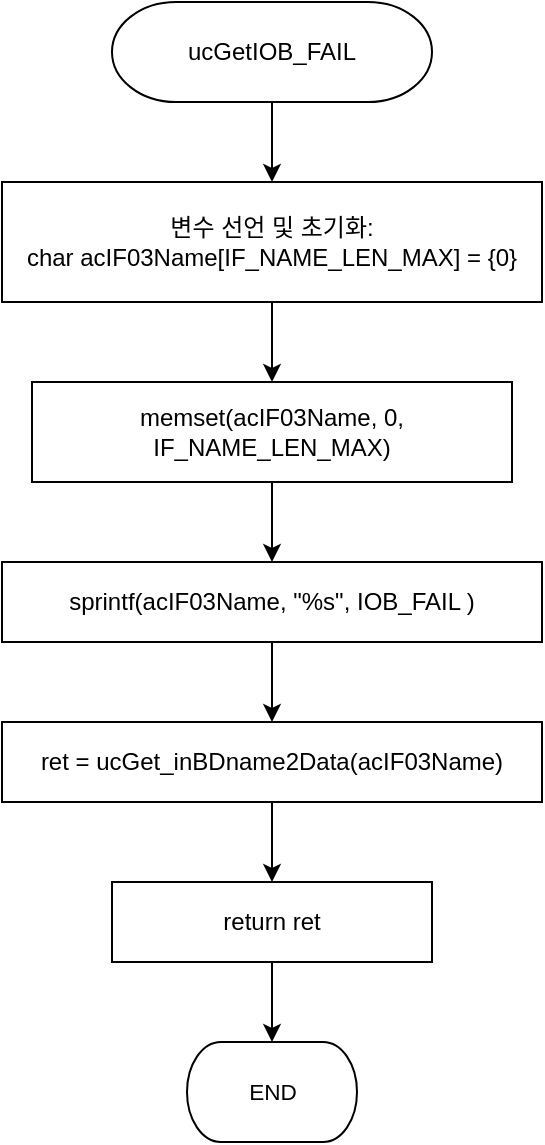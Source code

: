 <mxfile version="20.3.0" type="device" pages="9"><diagram name="ucGetIOB_FAIL" id="-XolYYgqDy8pmFZFvlfC"><mxGraphModel dx="1209" dy="844" grid="1" gridSize="10" guides="1" tooltips="1" connect="1" arrows="1" fold="1" page="1" pageScale="1" pageWidth="827" pageHeight="1169" math="0" shadow="0"><root><mxCell id="Z4nbHy9lAwzR4NcDyDYK-0"/><mxCell id="Z4nbHy9lAwzR4NcDyDYK-1" parent="Z4nbHy9lAwzR4NcDyDYK-0"/><UserObject label="&lt;div style=&quot;&quot;&gt;&lt;font style=&quot;direction: ltr; line-height: 120%; opacity: 1;&quot;&gt;ucGetIOB_FAIL&lt;/font&gt;&lt;/div&gt;" tags="순서도" id="Z4nbHy9lAwzR4NcDyDYK-2"><mxCell style="verticalAlign=middle;align=center;overflow=width;vsdxID=2;fillColor=#FFFFFF;gradientColor=none;shape=stencil(tVLLDsIgEPwajiQIMfFe638Qu22JCM2Ctv69kK0Rm9qDibeZndkXC1NV6PUATIoQ0V9gNE3smToyKY3rAU1MiKmaqar1CB36m2uIDzo7M7r6e64wUZ4UOUWKB9GdIH4irzWu8B42vRrPScNFXZzN+5mvl3qJXE8mcPRRR+Pdh2Y1dsBTE95a3c0TkBRGgKEIb6wg1/r+ssCXd/vLCgm8z9caa+n6pb48dwrRV1H1Ew==);strokeColor=#000000;spacingTop=-1;spacingBottom=-1;spacingLeft=-1;spacingRight=-1;points=[[0.5,1,0],[0.5,0,0],[0,0.5,0],[1,0.5,0]];labelBackgroundColor=none;rounded=0;html=1;whiteSpace=wrap;strokeWidth=1;fontStyle=0" vertex="1" parent="Z4nbHy9lAwzR4NcDyDYK-1"><mxGeometry x="465" y="300" width="160" height="50" as="geometry"/></mxCell></UserObject><mxCell id="Z4nbHy9lAwzR4NcDyDYK-3" value="변수 선언 및 초기화:&lt;br&gt;char acIF03Name[IF_NAME_LEN_MAX] = {0}" style="rounded=0;whiteSpace=wrap;html=1;strokeWidth=1;fontStyle=0;fillColor=none;strokeColor=#000000;" vertex="1" parent="Z4nbHy9lAwzR4NcDyDYK-1"><mxGeometry x="410" y="390" width="270" height="60" as="geometry"/></mxCell><mxCell id="Z4nbHy9lAwzR4NcDyDYK-4" value="memset(acIF03Name, 0, IF_NAME_LEN_MAX)" style="rounded=0;whiteSpace=wrap;html=1;strokeWidth=1;fontStyle=0;fillColor=none;strokeColor=#000000;" vertex="1" parent="Z4nbHy9lAwzR4NcDyDYK-1"><mxGeometry x="425" y="490" width="240" height="50" as="geometry"/></mxCell><mxCell id="Z4nbHy9lAwzR4NcDyDYK-5" value="sprintf(acIF03Name, &quot;%s&quot;, IOB_FAIL )" style="rounded=0;whiteSpace=wrap;html=1;strokeWidth=1;fontStyle=0;fillColor=none;strokeColor=#000000;" vertex="1" parent="Z4nbHy9lAwzR4NcDyDYK-1"><mxGeometry x="410" y="580" width="270" height="40" as="geometry"/></mxCell><mxCell id="Z4nbHy9lAwzR4NcDyDYK-6" value="ret = ucGet_inBDname2Data(acIF03Name)" style="rounded=0;whiteSpace=wrap;html=1;strokeWidth=1;fontStyle=0;fillColor=none;strokeColor=#000000;" vertex="1" parent="Z4nbHy9lAwzR4NcDyDYK-1"><mxGeometry x="410" y="660" width="270" height="40" as="geometry"/></mxCell><mxCell id="Z4nbHy9lAwzR4NcDyDYK-7" value="return ret" style="rounded=0;whiteSpace=wrap;html=1;strokeWidth=1;fontStyle=0;fillColor=none;strokeColor=#000000;" vertex="1" parent="Z4nbHy9lAwzR4NcDyDYK-1"><mxGeometry x="465" y="740" width="160" height="40" as="geometry"/></mxCell><UserObject label="&lt;div style=&quot;font-size: 1px&quot;&gt;&lt;font style=&quot;font-size:11.29px;font-family:Arial;color:#000000;direction:ltr;letter-spacing:0px;line-height:120%;opacity:1&quot;&gt;END&lt;br&gt;&lt;/font&gt;&lt;/div&gt;" tags="순서도" id="Z4nbHy9lAwzR4NcDyDYK-8"><mxCell style="verticalAlign=middle;align=center;overflow=width;vsdxID=77;fillColor=#FFFFFF;gradientColor=none;shape=stencil(tVLLDsIgEPwajiQIMfFe638Qu22JCM2Ctv69kK0Rm9qDibeZndkXC1NV6PUATIoQ0V9gNE3smToyKY3rAU1MiKmaqar1CB36m2uIDzo7M7r6e64wUZ4UOUWKB9GdIH4irzWu8B42vRrPScNFXZzN+5mvl3qJXE8mcPRRR+Pdh2Y1dsBTE95a3c0TkBRGgKEIb6wg1/r+ssCXd/vLCgm8z9caa+n6pb48dwrRV1H1Ew==);strokeColor=#000000;spacingTop=-1;spacingBottom=-1;spacingLeft=-1;spacingRight=-1;points=[[0.5,1,0],[0.5,0,0],[0,0.5,0],[1,0.5,0]];labelBackgroundColor=none;rounded=0;html=1;whiteSpace=wrap;strokeWidth=1;fontStyle=0" vertex="1" parent="Z4nbHy9lAwzR4NcDyDYK-1"><mxGeometry x="502.5" y="820" width="85" height="50" as="geometry"/></mxCell></UserObject><mxCell id="Z4nbHy9lAwzR4NcDyDYK-9" value="" style="endArrow=classic;html=1;rounded=0;exitX=0.5;exitY=1;exitDx=0;exitDy=0;exitPerimeter=0;entryX=0.5;entryY=0;entryDx=0;entryDy=0;" edge="1" parent="Z4nbHy9lAwzR4NcDyDYK-1" source="Z4nbHy9lAwzR4NcDyDYK-2" target="Z4nbHy9lAwzR4NcDyDYK-3"><mxGeometry width="50" height="50" relative="1" as="geometry"><mxPoint x="545" y="370" as="sourcePoint"/><mxPoint x="545" y="390" as="targetPoint"/></mxGeometry></mxCell><mxCell id="Z4nbHy9lAwzR4NcDyDYK-10" value="" style="endArrow=classic;html=1;rounded=0;exitX=0.5;exitY=1;exitDx=0;exitDy=0;entryX=0.5;entryY=0;entryDx=0;entryDy=0;" edge="1" parent="Z4nbHy9lAwzR4NcDyDYK-1" source="Z4nbHy9lAwzR4NcDyDYK-3" target="Z4nbHy9lAwzR4NcDyDYK-4"><mxGeometry width="50" height="50" relative="1" as="geometry"><mxPoint x="545" y="460" as="sourcePoint"/><mxPoint x="545" y="490" as="targetPoint"/></mxGeometry></mxCell><mxCell id="Z4nbHy9lAwzR4NcDyDYK-11" value="" style="endArrow=classic;html=1;rounded=0;exitX=0.5;exitY=1;exitDx=0;exitDy=0;entryX=0.5;entryY=0;entryDx=0;entryDy=0;" edge="1" parent="Z4nbHy9lAwzR4NcDyDYK-1" source="Z4nbHy9lAwzR4NcDyDYK-4" target="Z4nbHy9lAwzR4NcDyDYK-5"><mxGeometry width="50" height="50" relative="1" as="geometry"><mxPoint x="545" y="560" as="sourcePoint"/><mxPoint x="545" y="590" as="targetPoint"/></mxGeometry></mxCell><mxCell id="Z4nbHy9lAwzR4NcDyDYK-12" value="" style="endArrow=classic;html=1;rounded=0;exitX=0.5;exitY=1;exitDx=0;exitDy=0;entryX=0.5;entryY=0;entryDx=0;entryDy=0;" edge="1" parent="Z4nbHy9lAwzR4NcDyDYK-1" source="Z4nbHy9lAwzR4NcDyDYK-5" target="Z4nbHy9lAwzR4NcDyDYK-6"><mxGeometry width="50" height="50" relative="1" as="geometry"><mxPoint x="545" y="660" as="sourcePoint"/><mxPoint x="545" y="690" as="targetPoint"/></mxGeometry></mxCell><mxCell id="Z4nbHy9lAwzR4NcDyDYK-13" value="" style="endArrow=classic;html=1;rounded=0;exitX=0.5;exitY=1;exitDx=0;exitDy=0;entryX=0.5;entryY=0;entryDx=0;entryDy=0;" edge="1" parent="Z4nbHy9lAwzR4NcDyDYK-1" source="Z4nbHy9lAwzR4NcDyDYK-6" target="Z4nbHy9lAwzR4NcDyDYK-7"><mxGeometry width="50" height="50" relative="1" as="geometry"><mxPoint x="545" y="760" as="sourcePoint"/><mxPoint x="545" y="790" as="targetPoint"/></mxGeometry></mxCell><mxCell id="Z4nbHy9lAwzR4NcDyDYK-14" value="" style="endArrow=classic;html=1;rounded=0;exitX=0.5;exitY=1;exitDx=0;exitDy=0;entryX=0.5;entryY=0;entryDx=0;entryDy=0;entryPerimeter=0;" edge="1" parent="Z4nbHy9lAwzR4NcDyDYK-1" source="Z4nbHy9lAwzR4NcDyDYK-7" target="Z4nbHy9lAwzR4NcDyDYK-8"><mxGeometry width="50" height="50" relative="1" as="geometry"><mxPoint x="545" y="850" as="sourcePoint"/><mxPoint x="545" y="880" as="targetPoint"/></mxGeometry></mxCell></root></mxGraphModel></diagram><diagram name="ucGetIOB_YLMR_M" id="lEdDjlZSmJ-Pb1V41rX2"><mxGraphModel dx="1209" dy="844" grid="1" gridSize="10" guides="1" tooltips="1" connect="1" arrows="1" fold="1" page="1" pageScale="1" pageWidth="827" pageHeight="1169" math="0" shadow="0"><root><mxCell id="sE0iE3mx5M31rfS8PEd_-0"/><mxCell id="sE0iE3mx5M31rfS8PEd_-1" parent="sE0iE3mx5M31rfS8PEd_-0"/><UserObject label="&lt;div style=&quot;&quot;&gt;&lt;font style=&quot;direction: ltr; line-height: 120%; opacity: 1;&quot;&gt;ucGetIOB_YLMR_M&lt;/font&gt;&lt;/div&gt;" tags="순서도" id="sE0iE3mx5M31rfS8PEd_-2"><mxCell style="verticalAlign=middle;align=center;overflow=width;vsdxID=2;fillColor=#FFFFFF;gradientColor=none;shape=stencil(tVLLDsIgEPwajiQIMfFe638Qu22JCM2Ctv69kK0Rm9qDibeZndkXC1NV6PUATIoQ0V9gNE3smToyKY3rAU1MiKmaqar1CB36m2uIDzo7M7r6e64wUZ4UOUWKB9GdIH4irzWu8B42vRrPScNFXZzN+5mvl3qJXE8mcPRRR+Pdh2Y1dsBTE95a3c0TkBRGgKEIb6wg1/r+ssCXd/vLCgm8z9caa+n6pb48dwrRV1H1Ew==);strokeColor=#000000;spacingTop=-1;spacingBottom=-1;spacingLeft=-1;spacingRight=-1;points=[[0.5,1,0],[0.5,0,0],[0,0.5,0],[1,0.5,0]];labelBackgroundColor=none;rounded=0;html=1;whiteSpace=wrap;strokeWidth=1;fontStyle=0" vertex="1" parent="sE0iE3mx5M31rfS8PEd_-1"><mxGeometry x="465" y="300" width="160" height="50" as="geometry"/></mxCell></UserObject><mxCell id="sE0iE3mx5M31rfS8PEd_-3" value="변수 선언 및 초기화:&lt;br&gt;char acIF03Name[IF_NAME_LEN_MAX] = {0}" style="rounded=0;whiteSpace=wrap;html=1;strokeWidth=1;fontStyle=0;fillColor=none;strokeColor=#000000;" vertex="1" parent="sE0iE3mx5M31rfS8PEd_-1"><mxGeometry x="410" y="390" width="270" height="60" as="geometry"/></mxCell><mxCell id="sE0iE3mx5M31rfS8PEd_-4" value="memset(acIF03Name, 0, IF_NAME_LEN_MAX)" style="rounded=0;whiteSpace=wrap;html=1;strokeWidth=1;fontStyle=0;fillColor=none;strokeColor=#000000;" vertex="1" parent="sE0iE3mx5M31rfS8PEd_-1"><mxGeometry x="425" y="490" width="240" height="50" as="geometry"/></mxCell><mxCell id="sE0iE3mx5M31rfS8PEd_-5" value="sprintf(acIF03Name, &quot;%s&quot;, IOB_YLMR_M )" style="rounded=0;whiteSpace=wrap;html=1;strokeWidth=1;fontStyle=0;fillColor=none;strokeColor=#000000;" vertex="1" parent="sE0iE3mx5M31rfS8PEd_-1"><mxGeometry x="410" y="580" width="270" height="40" as="geometry"/></mxCell><mxCell id="sE0iE3mx5M31rfS8PEd_-6" value="ret = ucGet_inBDname2Data(acIF03Name)" style="rounded=0;whiteSpace=wrap;html=1;strokeWidth=1;fontStyle=0;fillColor=none;strokeColor=#000000;" vertex="1" parent="sE0iE3mx5M31rfS8PEd_-1"><mxGeometry x="410" y="660" width="270" height="40" as="geometry"/></mxCell><mxCell id="sE0iE3mx5M31rfS8PEd_-7" value="return ret" style="rounded=0;whiteSpace=wrap;html=1;strokeWidth=1;fontStyle=0;fillColor=none;strokeColor=#000000;" vertex="1" parent="sE0iE3mx5M31rfS8PEd_-1"><mxGeometry x="465" y="740" width="160" height="40" as="geometry"/></mxCell><UserObject label="&lt;div style=&quot;font-size: 1px&quot;&gt;&lt;font style=&quot;font-size:11.29px;font-family:Arial;color:#000000;direction:ltr;letter-spacing:0px;line-height:120%;opacity:1&quot;&gt;END&lt;br&gt;&lt;/font&gt;&lt;/div&gt;" tags="순서도" id="sE0iE3mx5M31rfS8PEd_-8"><mxCell style="verticalAlign=middle;align=center;overflow=width;vsdxID=77;fillColor=#FFFFFF;gradientColor=none;shape=stencil(tVLLDsIgEPwajiQIMfFe638Qu22JCM2Ctv69kK0Rm9qDibeZndkXC1NV6PUATIoQ0V9gNE3smToyKY3rAU1MiKmaqar1CB36m2uIDzo7M7r6e64wUZ4UOUWKB9GdIH4irzWu8B42vRrPScNFXZzN+5mvl3qJXE8mcPRRR+Pdh2Y1dsBTE95a3c0TkBRGgKEIb6wg1/r+ssCXd/vLCgm8z9caa+n6pb48dwrRV1H1Ew==);strokeColor=#000000;spacingTop=-1;spacingBottom=-1;spacingLeft=-1;spacingRight=-1;points=[[0.5,1,0],[0.5,0,0],[0,0.5,0],[1,0.5,0]];labelBackgroundColor=none;rounded=0;html=1;whiteSpace=wrap;strokeWidth=1;fontStyle=0" vertex="1" parent="sE0iE3mx5M31rfS8PEd_-1"><mxGeometry x="502.5" y="820" width="85" height="50" as="geometry"/></mxCell></UserObject><mxCell id="sE0iE3mx5M31rfS8PEd_-9" value="" style="endArrow=classic;html=1;rounded=0;exitX=0.5;exitY=1;exitDx=0;exitDy=0;exitPerimeter=0;entryX=0.5;entryY=0;entryDx=0;entryDy=0;" edge="1" parent="sE0iE3mx5M31rfS8PEd_-1" source="sE0iE3mx5M31rfS8PEd_-2" target="sE0iE3mx5M31rfS8PEd_-3"><mxGeometry width="50" height="50" relative="1" as="geometry"><mxPoint x="545" y="370" as="sourcePoint"/><mxPoint x="545" y="390" as="targetPoint"/></mxGeometry></mxCell><mxCell id="sE0iE3mx5M31rfS8PEd_-10" value="" style="endArrow=classic;html=1;rounded=0;exitX=0.5;exitY=1;exitDx=0;exitDy=0;entryX=0.5;entryY=0;entryDx=0;entryDy=0;" edge="1" parent="sE0iE3mx5M31rfS8PEd_-1" source="sE0iE3mx5M31rfS8PEd_-3" target="sE0iE3mx5M31rfS8PEd_-4"><mxGeometry width="50" height="50" relative="1" as="geometry"><mxPoint x="545" y="460" as="sourcePoint"/><mxPoint x="545" y="490" as="targetPoint"/></mxGeometry></mxCell><mxCell id="sE0iE3mx5M31rfS8PEd_-11" value="" style="endArrow=classic;html=1;rounded=0;exitX=0.5;exitY=1;exitDx=0;exitDy=0;entryX=0.5;entryY=0;entryDx=0;entryDy=0;" edge="1" parent="sE0iE3mx5M31rfS8PEd_-1" source="sE0iE3mx5M31rfS8PEd_-4" target="sE0iE3mx5M31rfS8PEd_-5"><mxGeometry width="50" height="50" relative="1" as="geometry"><mxPoint x="545" y="560" as="sourcePoint"/><mxPoint x="545" y="590" as="targetPoint"/></mxGeometry></mxCell><mxCell id="sE0iE3mx5M31rfS8PEd_-12" value="" style="endArrow=classic;html=1;rounded=0;exitX=0.5;exitY=1;exitDx=0;exitDy=0;entryX=0.5;entryY=0;entryDx=0;entryDy=0;" edge="1" parent="sE0iE3mx5M31rfS8PEd_-1" source="sE0iE3mx5M31rfS8PEd_-5" target="sE0iE3mx5M31rfS8PEd_-6"><mxGeometry width="50" height="50" relative="1" as="geometry"><mxPoint x="545" y="660" as="sourcePoint"/><mxPoint x="545" y="690" as="targetPoint"/></mxGeometry></mxCell><mxCell id="sE0iE3mx5M31rfS8PEd_-13" value="" style="endArrow=classic;html=1;rounded=0;exitX=0.5;exitY=1;exitDx=0;exitDy=0;entryX=0.5;entryY=0;entryDx=0;entryDy=0;" edge="1" parent="sE0iE3mx5M31rfS8PEd_-1" source="sE0iE3mx5M31rfS8PEd_-6" target="sE0iE3mx5M31rfS8PEd_-7"><mxGeometry width="50" height="50" relative="1" as="geometry"><mxPoint x="545" y="760" as="sourcePoint"/><mxPoint x="545" y="790" as="targetPoint"/></mxGeometry></mxCell><mxCell id="sE0iE3mx5M31rfS8PEd_-14" value="" style="endArrow=classic;html=1;rounded=0;exitX=0.5;exitY=1;exitDx=0;exitDy=0;entryX=0.5;entryY=0;entryDx=0;entryDy=0;entryPerimeter=0;" edge="1" parent="sE0iE3mx5M31rfS8PEd_-1" source="sE0iE3mx5M31rfS8PEd_-7" target="sE0iE3mx5M31rfS8PEd_-8"><mxGeometry width="50" height="50" relative="1" as="geometry"><mxPoint x="545" y="850" as="sourcePoint"/><mxPoint x="545" y="880" as="targetPoint"/></mxGeometry></mxCell></root></mxGraphModel></diagram><diagram name="ucGetIOB_RLMR_M" id="1hGiadHBtiy_vf9gVFFK"><mxGraphModel dx="1209" dy="844" grid="1" gridSize="10" guides="1" tooltips="1" connect="1" arrows="1" fold="1" page="1" pageScale="1" pageWidth="827" pageHeight="1169" math="0" shadow="0"><root><mxCell id="uRfxLm52e0yTG9c1lpwY-0"/><mxCell id="uRfxLm52e0yTG9c1lpwY-1" parent="uRfxLm52e0yTG9c1lpwY-0"/><UserObject label="&lt;div style=&quot;&quot;&gt;&lt;font style=&quot;direction: ltr; line-height: 120%; opacity: 1;&quot;&gt;ucGetIOB_RLMR_M&lt;/font&gt;&lt;/div&gt;" tags="순서도" id="uRfxLm52e0yTG9c1lpwY-2"><mxCell style="verticalAlign=middle;align=center;overflow=width;vsdxID=2;fillColor=#FFFFFF;gradientColor=none;shape=stencil(tVLLDsIgEPwajiQIMfFe638Qu22JCM2Ctv69kK0Rm9qDibeZndkXC1NV6PUATIoQ0V9gNE3smToyKY3rAU1MiKmaqar1CB36m2uIDzo7M7r6e64wUZ4UOUWKB9GdIH4irzWu8B42vRrPScNFXZzN+5mvl3qJXE8mcPRRR+Pdh2Y1dsBTE95a3c0TkBRGgKEIb6wg1/r+ssCXd/vLCgm8z9caa+n6pb48dwrRV1H1Ew==);strokeColor=#000000;spacingTop=-1;spacingBottom=-1;spacingLeft=-1;spacingRight=-1;points=[[0.5,1,0],[0.5,0,0],[0,0.5,0],[1,0.5,0]];labelBackgroundColor=none;rounded=0;html=1;whiteSpace=wrap;strokeWidth=1;fontStyle=0" vertex="1" parent="uRfxLm52e0yTG9c1lpwY-1"><mxGeometry x="465" y="300" width="160" height="50" as="geometry"/></mxCell></UserObject><mxCell id="uRfxLm52e0yTG9c1lpwY-3" value="변수 선언 및 초기화:&lt;br&gt;char acIF03Name[IF_NAME_LEN_MAX] = {0}" style="rounded=0;whiteSpace=wrap;html=1;strokeWidth=1;fontStyle=0;fillColor=none;strokeColor=#000000;" vertex="1" parent="uRfxLm52e0yTG9c1lpwY-1"><mxGeometry x="410" y="390" width="270" height="60" as="geometry"/></mxCell><mxCell id="uRfxLm52e0yTG9c1lpwY-4" value="memset(acIF03Name, 0, IF_NAME_LEN_MAX)" style="rounded=0;whiteSpace=wrap;html=1;strokeWidth=1;fontStyle=0;fillColor=none;strokeColor=#000000;" vertex="1" parent="uRfxLm52e0yTG9c1lpwY-1"><mxGeometry x="425" y="490" width="240" height="50" as="geometry"/></mxCell><mxCell id="uRfxLm52e0yTG9c1lpwY-5" value="sprintf(acIF03Name, &quot;%s&quot;, IOB_RLMR_M )" style="rounded=0;whiteSpace=wrap;html=1;strokeWidth=1;fontStyle=0;fillColor=none;strokeColor=#000000;" vertex="1" parent="uRfxLm52e0yTG9c1lpwY-1"><mxGeometry x="410" y="580" width="270" height="40" as="geometry"/></mxCell><mxCell id="uRfxLm52e0yTG9c1lpwY-6" value="ret = ucGet_inBDname2Data(acIF03Name)" style="rounded=0;whiteSpace=wrap;html=1;strokeWidth=1;fontStyle=0;fillColor=none;strokeColor=#000000;" vertex="1" parent="uRfxLm52e0yTG9c1lpwY-1"><mxGeometry x="410" y="660" width="270" height="40" as="geometry"/></mxCell><mxCell id="uRfxLm52e0yTG9c1lpwY-7" value="return ret" style="rounded=0;whiteSpace=wrap;html=1;strokeWidth=1;fontStyle=0;fillColor=none;strokeColor=#000000;" vertex="1" parent="uRfxLm52e0yTG9c1lpwY-1"><mxGeometry x="465" y="740" width="160" height="40" as="geometry"/></mxCell><UserObject label="&lt;div style=&quot;font-size: 1px&quot;&gt;&lt;font style=&quot;font-size:11.29px;font-family:Arial;color:#000000;direction:ltr;letter-spacing:0px;line-height:120%;opacity:1&quot;&gt;END&lt;br&gt;&lt;/font&gt;&lt;/div&gt;" tags="순서도" id="uRfxLm52e0yTG9c1lpwY-8"><mxCell style="verticalAlign=middle;align=center;overflow=width;vsdxID=77;fillColor=#FFFFFF;gradientColor=none;shape=stencil(tVLLDsIgEPwajiQIMfFe638Qu22JCM2Ctv69kK0Rm9qDibeZndkXC1NV6PUATIoQ0V9gNE3smToyKY3rAU1MiKmaqar1CB36m2uIDzo7M7r6e64wUZ4UOUWKB9GdIH4irzWu8B42vRrPScNFXZzN+5mvl3qJXE8mcPRRR+Pdh2Y1dsBTE95a3c0TkBRGgKEIb6wg1/r+ssCXd/vLCgm8z9caa+n6pb48dwrRV1H1Ew==);strokeColor=#000000;spacingTop=-1;spacingBottom=-1;spacingLeft=-1;spacingRight=-1;points=[[0.5,1,0],[0.5,0,0],[0,0.5,0],[1,0.5,0]];labelBackgroundColor=none;rounded=0;html=1;whiteSpace=wrap;strokeWidth=1;fontStyle=0" vertex="1" parent="uRfxLm52e0yTG9c1lpwY-1"><mxGeometry x="502.5" y="820" width="85" height="50" as="geometry"/></mxCell></UserObject><mxCell id="uRfxLm52e0yTG9c1lpwY-9" value="" style="endArrow=classic;html=1;rounded=0;exitX=0.5;exitY=1;exitDx=0;exitDy=0;exitPerimeter=0;entryX=0.5;entryY=0;entryDx=0;entryDy=0;" edge="1" parent="uRfxLm52e0yTG9c1lpwY-1" source="uRfxLm52e0yTG9c1lpwY-2" target="uRfxLm52e0yTG9c1lpwY-3"><mxGeometry width="50" height="50" relative="1" as="geometry"><mxPoint x="545" y="370" as="sourcePoint"/><mxPoint x="545" y="390" as="targetPoint"/></mxGeometry></mxCell><mxCell id="uRfxLm52e0yTG9c1lpwY-10" value="" style="endArrow=classic;html=1;rounded=0;exitX=0.5;exitY=1;exitDx=0;exitDy=0;entryX=0.5;entryY=0;entryDx=0;entryDy=0;" edge="1" parent="uRfxLm52e0yTG9c1lpwY-1" source="uRfxLm52e0yTG9c1lpwY-3" target="uRfxLm52e0yTG9c1lpwY-4"><mxGeometry width="50" height="50" relative="1" as="geometry"><mxPoint x="545" y="460" as="sourcePoint"/><mxPoint x="545" y="490" as="targetPoint"/></mxGeometry></mxCell><mxCell id="uRfxLm52e0yTG9c1lpwY-11" value="" style="endArrow=classic;html=1;rounded=0;exitX=0.5;exitY=1;exitDx=0;exitDy=0;entryX=0.5;entryY=0;entryDx=0;entryDy=0;" edge="1" parent="uRfxLm52e0yTG9c1lpwY-1" source="uRfxLm52e0yTG9c1lpwY-4" target="uRfxLm52e0yTG9c1lpwY-5"><mxGeometry width="50" height="50" relative="1" as="geometry"><mxPoint x="545" y="560" as="sourcePoint"/><mxPoint x="545" y="590" as="targetPoint"/></mxGeometry></mxCell><mxCell id="uRfxLm52e0yTG9c1lpwY-12" value="" style="endArrow=classic;html=1;rounded=0;exitX=0.5;exitY=1;exitDx=0;exitDy=0;entryX=0.5;entryY=0;entryDx=0;entryDy=0;" edge="1" parent="uRfxLm52e0yTG9c1lpwY-1" source="uRfxLm52e0yTG9c1lpwY-5" target="uRfxLm52e0yTG9c1lpwY-6"><mxGeometry width="50" height="50" relative="1" as="geometry"><mxPoint x="545" y="660" as="sourcePoint"/><mxPoint x="545" y="690" as="targetPoint"/></mxGeometry></mxCell><mxCell id="uRfxLm52e0yTG9c1lpwY-13" value="" style="endArrow=classic;html=1;rounded=0;exitX=0.5;exitY=1;exitDx=0;exitDy=0;entryX=0.5;entryY=0;entryDx=0;entryDy=0;" edge="1" parent="uRfxLm52e0yTG9c1lpwY-1" source="uRfxLm52e0yTG9c1lpwY-6" target="uRfxLm52e0yTG9c1lpwY-7"><mxGeometry width="50" height="50" relative="1" as="geometry"><mxPoint x="545" y="760" as="sourcePoint"/><mxPoint x="545" y="790" as="targetPoint"/></mxGeometry></mxCell><mxCell id="uRfxLm52e0yTG9c1lpwY-14" value="" style="endArrow=classic;html=1;rounded=0;exitX=0.5;exitY=1;exitDx=0;exitDy=0;entryX=0.5;entryY=0;entryDx=0;entryDy=0;entryPerimeter=0;" edge="1" parent="uRfxLm52e0yTG9c1lpwY-1" source="uRfxLm52e0yTG9c1lpwY-7" target="uRfxLm52e0yTG9c1lpwY-8"><mxGeometry width="50" height="50" relative="1" as="geometry"><mxPoint x="545" y="850" as="sourcePoint"/><mxPoint x="545" y="880" as="targetPoint"/></mxGeometry></mxCell></root></mxGraphModel></diagram><diagram name="ucGetIOB_GLMR_M" id="dyradcv8i5of-cIpUxqq"><mxGraphModel dx="1209" dy="844" grid="1" gridSize="10" guides="1" tooltips="1" connect="1" arrows="1" fold="1" page="1" pageScale="1" pageWidth="827" pageHeight="1169" math="0" shadow="0"><root><mxCell id="JB6UKhvAxT4EGHxAoUDA-0"/><mxCell id="JB6UKhvAxT4EGHxAoUDA-1" parent="JB6UKhvAxT4EGHxAoUDA-0"/><UserObject label="&lt;div style=&quot;&quot;&gt;&lt;font style=&quot;direction: ltr; line-height: 120%; opacity: 1;&quot;&gt;ucGetIOB_GLMR_M&lt;/font&gt;&lt;/div&gt;" tags="순서도" id="JB6UKhvAxT4EGHxAoUDA-2"><mxCell style="verticalAlign=middle;align=center;overflow=width;vsdxID=2;fillColor=#FFFFFF;gradientColor=none;shape=stencil(tVLLDsIgEPwajiQIMfFe638Qu22JCM2Ctv69kK0Rm9qDibeZndkXC1NV6PUATIoQ0V9gNE3smToyKY3rAU1MiKmaqar1CB36m2uIDzo7M7r6e64wUZ4UOUWKB9GdIH4irzWu8B42vRrPScNFXZzN+5mvl3qJXE8mcPRRR+Pdh2Y1dsBTE95a3c0TkBRGgKEIb6wg1/r+ssCXd/vLCgm8z9caa+n6pb48dwrRV1H1Ew==);strokeColor=#000000;spacingTop=-1;spacingBottom=-1;spacingLeft=-1;spacingRight=-1;points=[[0.5,1,0],[0.5,0,0],[0,0.5,0],[1,0.5,0]];labelBackgroundColor=none;rounded=0;html=1;whiteSpace=wrap;strokeWidth=1;fontStyle=0" vertex="1" parent="JB6UKhvAxT4EGHxAoUDA-1"><mxGeometry x="465" y="300" width="160" height="50" as="geometry"/></mxCell></UserObject><mxCell id="JB6UKhvAxT4EGHxAoUDA-3" value="변수 선언 및 초기화:&lt;br&gt;char acIF03Name[IF_NAME_LEN_MAX] = {0}" style="rounded=0;whiteSpace=wrap;html=1;strokeWidth=1;fontStyle=0;fillColor=none;strokeColor=#000000;" vertex="1" parent="JB6UKhvAxT4EGHxAoUDA-1"><mxGeometry x="410" y="390" width="270" height="60" as="geometry"/></mxCell><mxCell id="JB6UKhvAxT4EGHxAoUDA-4" value="memset(acIF03Name, 0, IF_NAME_LEN_MAX)" style="rounded=0;whiteSpace=wrap;html=1;strokeWidth=1;fontStyle=0;fillColor=none;strokeColor=#000000;" vertex="1" parent="JB6UKhvAxT4EGHxAoUDA-1"><mxGeometry x="425" y="490" width="240" height="50" as="geometry"/></mxCell><mxCell id="JB6UKhvAxT4EGHxAoUDA-5" value="sprintf(acIF03Name, &quot;%s&quot;, IOB_GLMR_M )" style="rounded=0;whiteSpace=wrap;html=1;strokeWidth=1;fontStyle=0;fillColor=none;strokeColor=#000000;" vertex="1" parent="JB6UKhvAxT4EGHxAoUDA-1"><mxGeometry x="410" y="580" width="270" height="40" as="geometry"/></mxCell><mxCell id="JB6UKhvAxT4EGHxAoUDA-6" value="ret = ucGet_inBDname2Data(acIF03Name)" style="rounded=0;whiteSpace=wrap;html=1;strokeWidth=1;fontStyle=0;fillColor=none;strokeColor=#000000;" vertex="1" parent="JB6UKhvAxT4EGHxAoUDA-1"><mxGeometry x="410" y="660" width="270" height="40" as="geometry"/></mxCell><mxCell id="JB6UKhvAxT4EGHxAoUDA-7" value="return ret" style="rounded=0;whiteSpace=wrap;html=1;strokeWidth=1;fontStyle=0;fillColor=none;strokeColor=#000000;" vertex="1" parent="JB6UKhvAxT4EGHxAoUDA-1"><mxGeometry x="465" y="740" width="160" height="40" as="geometry"/></mxCell><UserObject label="&lt;div style=&quot;font-size: 1px&quot;&gt;&lt;font style=&quot;font-size:11.29px;font-family:Arial;color:#000000;direction:ltr;letter-spacing:0px;line-height:120%;opacity:1&quot;&gt;END&lt;br&gt;&lt;/font&gt;&lt;/div&gt;" tags="순서도" id="JB6UKhvAxT4EGHxAoUDA-8"><mxCell style="verticalAlign=middle;align=center;overflow=width;vsdxID=77;fillColor=#FFFFFF;gradientColor=none;shape=stencil(tVLLDsIgEPwajiQIMfFe638Qu22JCM2Ctv69kK0Rm9qDibeZndkXC1NV6PUATIoQ0V9gNE3smToyKY3rAU1MiKmaqar1CB36m2uIDzo7M7r6e64wUZ4UOUWKB9GdIH4irzWu8B42vRrPScNFXZzN+5mvl3qJXE8mcPRRR+Pdh2Y1dsBTE95a3c0TkBRGgKEIb6wg1/r+ssCXd/vLCgm8z9caa+n6pb48dwrRV1H1Ew==);strokeColor=#000000;spacingTop=-1;spacingBottom=-1;spacingLeft=-1;spacingRight=-1;points=[[0.5,1,0],[0.5,0,0],[0,0.5,0],[1,0.5,0]];labelBackgroundColor=none;rounded=0;html=1;whiteSpace=wrap;strokeWidth=1;fontStyle=0" vertex="1" parent="JB6UKhvAxT4EGHxAoUDA-1"><mxGeometry x="502.5" y="820" width="85" height="50" as="geometry"/></mxCell></UserObject><mxCell id="JB6UKhvAxT4EGHxAoUDA-9" value="" style="endArrow=classic;html=1;rounded=0;exitX=0.5;exitY=1;exitDx=0;exitDy=0;exitPerimeter=0;entryX=0.5;entryY=0;entryDx=0;entryDy=0;" edge="1" parent="JB6UKhvAxT4EGHxAoUDA-1" source="JB6UKhvAxT4EGHxAoUDA-2" target="JB6UKhvAxT4EGHxAoUDA-3"><mxGeometry width="50" height="50" relative="1" as="geometry"><mxPoint x="545" y="370" as="sourcePoint"/><mxPoint x="545" y="390" as="targetPoint"/></mxGeometry></mxCell><mxCell id="JB6UKhvAxT4EGHxAoUDA-10" value="" style="endArrow=classic;html=1;rounded=0;exitX=0.5;exitY=1;exitDx=0;exitDy=0;entryX=0.5;entryY=0;entryDx=0;entryDy=0;" edge="1" parent="JB6UKhvAxT4EGHxAoUDA-1" source="JB6UKhvAxT4EGHxAoUDA-3" target="JB6UKhvAxT4EGHxAoUDA-4"><mxGeometry width="50" height="50" relative="1" as="geometry"><mxPoint x="545" y="460" as="sourcePoint"/><mxPoint x="545" y="490" as="targetPoint"/></mxGeometry></mxCell><mxCell id="JB6UKhvAxT4EGHxAoUDA-11" value="" style="endArrow=classic;html=1;rounded=0;exitX=0.5;exitY=1;exitDx=0;exitDy=0;entryX=0.5;entryY=0;entryDx=0;entryDy=0;" edge="1" parent="JB6UKhvAxT4EGHxAoUDA-1" source="JB6UKhvAxT4EGHxAoUDA-4" target="JB6UKhvAxT4EGHxAoUDA-5"><mxGeometry width="50" height="50" relative="1" as="geometry"><mxPoint x="545" y="560" as="sourcePoint"/><mxPoint x="545" y="590" as="targetPoint"/></mxGeometry></mxCell><mxCell id="JB6UKhvAxT4EGHxAoUDA-12" value="" style="endArrow=classic;html=1;rounded=0;exitX=0.5;exitY=1;exitDx=0;exitDy=0;entryX=0.5;entryY=0;entryDx=0;entryDy=0;" edge="1" parent="JB6UKhvAxT4EGHxAoUDA-1" source="JB6UKhvAxT4EGHxAoUDA-5" target="JB6UKhvAxT4EGHxAoUDA-6"><mxGeometry width="50" height="50" relative="1" as="geometry"><mxPoint x="545" y="660" as="sourcePoint"/><mxPoint x="545" y="690" as="targetPoint"/></mxGeometry></mxCell><mxCell id="JB6UKhvAxT4EGHxAoUDA-13" value="" style="endArrow=classic;html=1;rounded=0;exitX=0.5;exitY=1;exitDx=0;exitDy=0;entryX=0.5;entryY=0;entryDx=0;entryDy=0;" edge="1" parent="JB6UKhvAxT4EGHxAoUDA-1" source="JB6UKhvAxT4EGHxAoUDA-6" target="JB6UKhvAxT4EGHxAoUDA-7"><mxGeometry width="50" height="50" relative="1" as="geometry"><mxPoint x="545" y="760" as="sourcePoint"/><mxPoint x="545" y="790" as="targetPoint"/></mxGeometry></mxCell><mxCell id="JB6UKhvAxT4EGHxAoUDA-14" value="" style="endArrow=classic;html=1;rounded=0;exitX=0.5;exitY=1;exitDx=0;exitDy=0;entryX=0.5;entryY=0;entryDx=0;entryDy=0;entryPerimeter=0;" edge="1" parent="JB6UKhvAxT4EGHxAoUDA-1" source="JB6UKhvAxT4EGHxAoUDA-7" target="JB6UKhvAxT4EGHxAoUDA-8"><mxGeometry width="50" height="50" relative="1" as="geometry"><mxPoint x="545" y="850" as="sourcePoint"/><mxPoint x="545" y="880" as="targetPoint"/></mxGeometry></mxCell></root></mxGraphModel></diagram><diagram name="ucGetIOB_Y1LMR_M" id="yflfbQ45GKpySKlk43kF"><mxGraphModel dx="1209" dy="844" grid="1" gridSize="10" guides="1" tooltips="1" connect="1" arrows="1" fold="1" page="1" pageScale="1" pageWidth="827" pageHeight="1169" math="0" shadow="0"><root><mxCell id="ZQSOXPuu31KW8JzIpoaP-0"/><mxCell id="ZQSOXPuu31KW8JzIpoaP-1" parent="ZQSOXPuu31KW8JzIpoaP-0"/><UserObject label="&lt;div style=&quot;&quot;&gt;&lt;font style=&quot;direction: ltr; line-height: 120%; opacity: 1;&quot;&gt;ucGetIOB_Y1LMR_M&lt;/font&gt;&lt;/div&gt;" tags="순서도" id="ZQSOXPuu31KW8JzIpoaP-2"><mxCell style="verticalAlign=middle;align=center;overflow=width;vsdxID=2;fillColor=#FFFFFF;gradientColor=none;shape=stencil(tVLLDsIgEPwajiQIMfFe638Qu22JCM2Ctv69kK0Rm9qDibeZndkXC1NV6PUATIoQ0V9gNE3smToyKY3rAU1MiKmaqar1CB36m2uIDzo7M7r6e64wUZ4UOUWKB9GdIH4irzWu8B42vRrPScNFXZzN+5mvl3qJXE8mcPRRR+Pdh2Y1dsBTE95a3c0TkBRGgKEIb6wg1/r+ssCXd/vLCgm8z9caa+n6pb48dwrRV1H1Ew==);strokeColor=#000000;spacingTop=-1;spacingBottom=-1;spacingLeft=-1;spacingRight=-1;points=[[0.5,1,0],[0.5,0,0],[0,0.5,0],[1,0.5,0]];labelBackgroundColor=none;rounded=0;html=1;whiteSpace=wrap;strokeWidth=1;fontStyle=0" vertex="1" parent="ZQSOXPuu31KW8JzIpoaP-1"><mxGeometry x="465" y="300" width="160" height="50" as="geometry"/></mxCell></UserObject><mxCell id="ZQSOXPuu31KW8JzIpoaP-3" value="변수 선언 및 초기화:&lt;br&gt;char acIF03Name[IF_NAME_LEN_MAX] = {0}" style="rounded=0;whiteSpace=wrap;html=1;strokeWidth=1;fontStyle=0;fillColor=none;strokeColor=#000000;" vertex="1" parent="ZQSOXPuu31KW8JzIpoaP-1"><mxGeometry x="410" y="390" width="270" height="60" as="geometry"/></mxCell><mxCell id="ZQSOXPuu31KW8JzIpoaP-4" value="memset(acIF03Name, 0, IF_NAME_LEN_MAX)" style="rounded=0;whiteSpace=wrap;html=1;strokeWidth=1;fontStyle=0;fillColor=none;strokeColor=#000000;" vertex="1" parent="ZQSOXPuu31KW8JzIpoaP-1"><mxGeometry x="425" y="490" width="240" height="50" as="geometry"/></mxCell><mxCell id="ZQSOXPuu31KW8JzIpoaP-5" value="sprintf(acIF03Name, &quot;%s&quot;, IOB_Y1LMR_M )" style="rounded=0;whiteSpace=wrap;html=1;strokeWidth=1;fontStyle=0;fillColor=none;strokeColor=#000000;" vertex="1" parent="ZQSOXPuu31KW8JzIpoaP-1"><mxGeometry x="410" y="580" width="270" height="40" as="geometry"/></mxCell><mxCell id="ZQSOXPuu31KW8JzIpoaP-6" value="ret = ucGet_inBDname2Data(acIF03Name)" style="rounded=0;whiteSpace=wrap;html=1;strokeWidth=1;fontStyle=0;fillColor=none;strokeColor=#000000;" vertex="1" parent="ZQSOXPuu31KW8JzIpoaP-1"><mxGeometry x="410" y="660" width="270" height="40" as="geometry"/></mxCell><mxCell id="ZQSOXPuu31KW8JzIpoaP-7" value="return ret" style="rounded=0;whiteSpace=wrap;html=1;strokeWidth=1;fontStyle=0;fillColor=none;strokeColor=#000000;" vertex="1" parent="ZQSOXPuu31KW8JzIpoaP-1"><mxGeometry x="465" y="740" width="160" height="40" as="geometry"/></mxCell><UserObject label="&lt;div style=&quot;font-size: 1px&quot;&gt;&lt;font style=&quot;font-size:11.29px;font-family:Arial;color:#000000;direction:ltr;letter-spacing:0px;line-height:120%;opacity:1&quot;&gt;END&lt;br&gt;&lt;/font&gt;&lt;/div&gt;" tags="순서도" id="ZQSOXPuu31KW8JzIpoaP-8"><mxCell style="verticalAlign=middle;align=center;overflow=width;vsdxID=77;fillColor=#FFFFFF;gradientColor=none;shape=stencil(tVLLDsIgEPwajiQIMfFe638Qu22JCM2Ctv69kK0Rm9qDibeZndkXC1NV6PUATIoQ0V9gNE3smToyKY3rAU1MiKmaqar1CB36m2uIDzo7M7r6e64wUZ4UOUWKB9GdIH4irzWu8B42vRrPScNFXZzN+5mvl3qJXE8mcPRRR+Pdh2Y1dsBTE95a3c0TkBRGgKEIb6wg1/r+ssCXd/vLCgm8z9caa+n6pb48dwrRV1H1Ew==);strokeColor=#000000;spacingTop=-1;spacingBottom=-1;spacingLeft=-1;spacingRight=-1;points=[[0.5,1,0],[0.5,0,0],[0,0.5,0],[1,0.5,0]];labelBackgroundColor=none;rounded=0;html=1;whiteSpace=wrap;strokeWidth=1;fontStyle=0" vertex="1" parent="ZQSOXPuu31KW8JzIpoaP-1"><mxGeometry x="502.5" y="820" width="85" height="50" as="geometry"/></mxCell></UserObject><mxCell id="ZQSOXPuu31KW8JzIpoaP-9" value="" style="endArrow=classic;html=1;rounded=0;exitX=0.5;exitY=1;exitDx=0;exitDy=0;exitPerimeter=0;entryX=0.5;entryY=0;entryDx=0;entryDy=0;" edge="1" parent="ZQSOXPuu31KW8JzIpoaP-1" source="ZQSOXPuu31KW8JzIpoaP-2" target="ZQSOXPuu31KW8JzIpoaP-3"><mxGeometry width="50" height="50" relative="1" as="geometry"><mxPoint x="545" y="370" as="sourcePoint"/><mxPoint x="545" y="390" as="targetPoint"/></mxGeometry></mxCell><mxCell id="ZQSOXPuu31KW8JzIpoaP-10" value="" style="endArrow=classic;html=1;rounded=0;exitX=0.5;exitY=1;exitDx=0;exitDy=0;entryX=0.5;entryY=0;entryDx=0;entryDy=0;" edge="1" parent="ZQSOXPuu31KW8JzIpoaP-1" source="ZQSOXPuu31KW8JzIpoaP-3" target="ZQSOXPuu31KW8JzIpoaP-4"><mxGeometry width="50" height="50" relative="1" as="geometry"><mxPoint x="545" y="460" as="sourcePoint"/><mxPoint x="545" y="490" as="targetPoint"/></mxGeometry></mxCell><mxCell id="ZQSOXPuu31KW8JzIpoaP-11" value="" style="endArrow=classic;html=1;rounded=0;exitX=0.5;exitY=1;exitDx=0;exitDy=0;entryX=0.5;entryY=0;entryDx=0;entryDy=0;" edge="1" parent="ZQSOXPuu31KW8JzIpoaP-1" source="ZQSOXPuu31KW8JzIpoaP-4" target="ZQSOXPuu31KW8JzIpoaP-5"><mxGeometry width="50" height="50" relative="1" as="geometry"><mxPoint x="545" y="560" as="sourcePoint"/><mxPoint x="545" y="590" as="targetPoint"/></mxGeometry></mxCell><mxCell id="ZQSOXPuu31KW8JzIpoaP-12" value="" style="endArrow=classic;html=1;rounded=0;exitX=0.5;exitY=1;exitDx=0;exitDy=0;entryX=0.5;entryY=0;entryDx=0;entryDy=0;" edge="1" parent="ZQSOXPuu31KW8JzIpoaP-1" source="ZQSOXPuu31KW8JzIpoaP-5" target="ZQSOXPuu31KW8JzIpoaP-6"><mxGeometry width="50" height="50" relative="1" as="geometry"><mxPoint x="545" y="660" as="sourcePoint"/><mxPoint x="545" y="690" as="targetPoint"/></mxGeometry></mxCell><mxCell id="ZQSOXPuu31KW8JzIpoaP-13" value="" style="endArrow=classic;html=1;rounded=0;exitX=0.5;exitY=1;exitDx=0;exitDy=0;entryX=0.5;entryY=0;entryDx=0;entryDy=0;" edge="1" parent="ZQSOXPuu31KW8JzIpoaP-1" source="ZQSOXPuu31KW8JzIpoaP-6" target="ZQSOXPuu31KW8JzIpoaP-7"><mxGeometry width="50" height="50" relative="1" as="geometry"><mxPoint x="545" y="760" as="sourcePoint"/><mxPoint x="545" y="790" as="targetPoint"/></mxGeometry></mxCell><mxCell id="ZQSOXPuu31KW8JzIpoaP-14" value="" style="endArrow=classic;html=1;rounded=0;exitX=0.5;exitY=1;exitDx=0;exitDy=0;entryX=0.5;entryY=0;entryDx=0;entryDy=0;entryPerimeter=0;" edge="1" parent="ZQSOXPuu31KW8JzIpoaP-1" source="ZQSOXPuu31KW8JzIpoaP-7" target="ZQSOXPuu31KW8JzIpoaP-8"><mxGeometry width="50" height="50" relative="1" as="geometry"><mxPoint x="545" y="850" as="sourcePoint"/><mxPoint x="545" y="880" as="targetPoint"/></mxGeometry></mxCell></root></mxGraphModel></diagram><diagram name="ucGetIOB_YLMR_A" id="XSC54XXslJo6vch0Cdml"><mxGraphModel dx="1209" dy="844" grid="1" gridSize="10" guides="1" tooltips="1" connect="1" arrows="1" fold="1" page="1" pageScale="1" pageWidth="827" pageHeight="1169" math="0" shadow="0"><root><mxCell id="Kq9JYB2eKibPaVXUg0zc-0"/><mxCell id="Kq9JYB2eKibPaVXUg0zc-1" parent="Kq9JYB2eKibPaVXUg0zc-0"/><UserObject label="&lt;div style=&quot;&quot;&gt;&lt;font style=&quot;direction: ltr; line-height: 120%; opacity: 1;&quot;&gt;ucGetIOB_YLMR_A&lt;/font&gt;&lt;/div&gt;" tags="순서도" id="Kq9JYB2eKibPaVXUg0zc-2"><mxCell style="verticalAlign=middle;align=center;overflow=width;vsdxID=2;fillColor=#FFFFFF;gradientColor=none;shape=stencil(tVLLDsIgEPwajiQIMfFe638Qu22JCM2Ctv69kK0Rm9qDibeZndkXC1NV6PUATIoQ0V9gNE3smToyKY3rAU1MiKmaqar1CB36m2uIDzo7M7r6e64wUZ4UOUWKB9GdIH4irzWu8B42vRrPScNFXZzN+5mvl3qJXE8mcPRRR+Pdh2Y1dsBTE95a3c0TkBRGgKEIb6wg1/r+ssCXd/vLCgm8z9caa+n6pb48dwrRV1H1Ew==);strokeColor=#000000;spacingTop=-1;spacingBottom=-1;spacingLeft=-1;spacingRight=-1;points=[[0.5,1,0],[0.5,0,0],[0,0.5,0],[1,0.5,0]];labelBackgroundColor=none;rounded=0;html=1;whiteSpace=wrap;strokeWidth=1;fontStyle=0" vertex="1" parent="Kq9JYB2eKibPaVXUg0zc-1"><mxGeometry x="465" y="300" width="160" height="50" as="geometry"/></mxCell></UserObject><mxCell id="Kq9JYB2eKibPaVXUg0zc-3" value="변수 선언 및 초기화:&lt;br&gt;char acIF03Name[IF_NAME_LEN_MAX] = {0}" style="rounded=0;whiteSpace=wrap;html=1;strokeWidth=1;fontStyle=0;fillColor=none;strokeColor=#000000;" vertex="1" parent="Kq9JYB2eKibPaVXUg0zc-1"><mxGeometry x="410" y="390" width="270" height="60" as="geometry"/></mxCell><mxCell id="Kq9JYB2eKibPaVXUg0zc-4" value="memset(acIF03Name, 0, IF_NAME_LEN_MAX)" style="rounded=0;whiteSpace=wrap;html=1;strokeWidth=1;fontStyle=0;fillColor=none;strokeColor=#000000;" vertex="1" parent="Kq9JYB2eKibPaVXUg0zc-1"><mxGeometry x="425" y="490" width="240" height="50" as="geometry"/></mxCell><mxCell id="Kq9JYB2eKibPaVXUg0zc-5" value="sprintf(acIF03Name, &quot;%s&quot;, IOB_YLMR_A )" style="rounded=0;whiteSpace=wrap;html=1;strokeWidth=1;fontStyle=0;fillColor=none;strokeColor=#000000;" vertex="1" parent="Kq9JYB2eKibPaVXUg0zc-1"><mxGeometry x="410" y="580" width="270" height="40" as="geometry"/></mxCell><mxCell id="Kq9JYB2eKibPaVXUg0zc-6" value="ret = ucGet_inBDname2Data(acIF03Name)" style="rounded=0;whiteSpace=wrap;html=1;strokeWidth=1;fontStyle=0;fillColor=none;strokeColor=#000000;" vertex="1" parent="Kq9JYB2eKibPaVXUg0zc-1"><mxGeometry x="410" y="660" width="270" height="40" as="geometry"/></mxCell><mxCell id="Kq9JYB2eKibPaVXUg0zc-7" value="return ret" style="rounded=0;whiteSpace=wrap;html=1;strokeWidth=1;fontStyle=0;fillColor=none;strokeColor=#000000;" vertex="1" parent="Kq9JYB2eKibPaVXUg0zc-1"><mxGeometry x="465" y="740" width="160" height="40" as="geometry"/></mxCell><UserObject label="&lt;div style=&quot;font-size: 1px&quot;&gt;&lt;font style=&quot;font-size:11.29px;font-family:Arial;color:#000000;direction:ltr;letter-spacing:0px;line-height:120%;opacity:1&quot;&gt;END&lt;br&gt;&lt;/font&gt;&lt;/div&gt;" tags="순서도" id="Kq9JYB2eKibPaVXUg0zc-8"><mxCell style="verticalAlign=middle;align=center;overflow=width;vsdxID=77;fillColor=#FFFFFF;gradientColor=none;shape=stencil(tVLLDsIgEPwajiQIMfFe638Qu22JCM2Ctv69kK0Rm9qDibeZndkXC1NV6PUATIoQ0V9gNE3smToyKY3rAU1MiKmaqar1CB36m2uIDzo7M7r6e64wUZ4UOUWKB9GdIH4irzWu8B42vRrPScNFXZzN+5mvl3qJXE8mcPRRR+Pdh2Y1dsBTE95a3c0TkBRGgKEIb6wg1/r+ssCXd/vLCgm8z9caa+n6pb48dwrRV1H1Ew==);strokeColor=#000000;spacingTop=-1;spacingBottom=-1;spacingLeft=-1;spacingRight=-1;points=[[0.5,1,0],[0.5,0,0],[0,0.5,0],[1,0.5,0]];labelBackgroundColor=none;rounded=0;html=1;whiteSpace=wrap;strokeWidth=1;fontStyle=0" vertex="1" parent="Kq9JYB2eKibPaVXUg0zc-1"><mxGeometry x="502.5" y="820" width="85" height="50" as="geometry"/></mxCell></UserObject><mxCell id="Kq9JYB2eKibPaVXUg0zc-9" value="" style="endArrow=classic;html=1;rounded=0;exitX=0.5;exitY=1;exitDx=0;exitDy=0;exitPerimeter=0;entryX=0.5;entryY=0;entryDx=0;entryDy=0;" edge="1" parent="Kq9JYB2eKibPaVXUg0zc-1" source="Kq9JYB2eKibPaVXUg0zc-2" target="Kq9JYB2eKibPaVXUg0zc-3"><mxGeometry width="50" height="50" relative="1" as="geometry"><mxPoint x="545" y="370" as="sourcePoint"/><mxPoint x="545" y="390" as="targetPoint"/></mxGeometry></mxCell><mxCell id="Kq9JYB2eKibPaVXUg0zc-10" value="" style="endArrow=classic;html=1;rounded=0;exitX=0.5;exitY=1;exitDx=0;exitDy=0;entryX=0.5;entryY=0;entryDx=0;entryDy=0;" edge="1" parent="Kq9JYB2eKibPaVXUg0zc-1" source="Kq9JYB2eKibPaVXUg0zc-3" target="Kq9JYB2eKibPaVXUg0zc-4"><mxGeometry width="50" height="50" relative="1" as="geometry"><mxPoint x="545" y="460" as="sourcePoint"/><mxPoint x="545" y="490" as="targetPoint"/></mxGeometry></mxCell><mxCell id="Kq9JYB2eKibPaVXUg0zc-11" value="" style="endArrow=classic;html=1;rounded=0;exitX=0.5;exitY=1;exitDx=0;exitDy=0;entryX=0.5;entryY=0;entryDx=0;entryDy=0;" edge="1" parent="Kq9JYB2eKibPaVXUg0zc-1" source="Kq9JYB2eKibPaVXUg0zc-4" target="Kq9JYB2eKibPaVXUg0zc-5"><mxGeometry width="50" height="50" relative="1" as="geometry"><mxPoint x="545" y="560" as="sourcePoint"/><mxPoint x="545" y="590" as="targetPoint"/></mxGeometry></mxCell><mxCell id="Kq9JYB2eKibPaVXUg0zc-12" value="" style="endArrow=classic;html=1;rounded=0;exitX=0.5;exitY=1;exitDx=0;exitDy=0;entryX=0.5;entryY=0;entryDx=0;entryDy=0;" edge="1" parent="Kq9JYB2eKibPaVXUg0zc-1" source="Kq9JYB2eKibPaVXUg0zc-5" target="Kq9JYB2eKibPaVXUg0zc-6"><mxGeometry width="50" height="50" relative="1" as="geometry"><mxPoint x="545" y="660" as="sourcePoint"/><mxPoint x="545" y="690" as="targetPoint"/></mxGeometry></mxCell><mxCell id="Kq9JYB2eKibPaVXUg0zc-13" value="" style="endArrow=classic;html=1;rounded=0;exitX=0.5;exitY=1;exitDx=0;exitDy=0;entryX=0.5;entryY=0;entryDx=0;entryDy=0;" edge="1" parent="Kq9JYB2eKibPaVXUg0zc-1" source="Kq9JYB2eKibPaVXUg0zc-6" target="Kq9JYB2eKibPaVXUg0zc-7"><mxGeometry width="50" height="50" relative="1" as="geometry"><mxPoint x="545" y="760" as="sourcePoint"/><mxPoint x="545" y="790" as="targetPoint"/></mxGeometry></mxCell><mxCell id="Kq9JYB2eKibPaVXUg0zc-14" value="" style="endArrow=classic;html=1;rounded=0;exitX=0.5;exitY=1;exitDx=0;exitDy=0;entryX=0.5;entryY=0;entryDx=0;entryDy=0;entryPerimeter=0;" edge="1" parent="Kq9JYB2eKibPaVXUg0zc-1" source="Kq9JYB2eKibPaVXUg0zc-7" target="Kq9JYB2eKibPaVXUg0zc-8"><mxGeometry width="50" height="50" relative="1" as="geometry"><mxPoint x="545" y="850" as="sourcePoint"/><mxPoint x="545" y="880" as="targetPoint"/></mxGeometry></mxCell></root></mxGraphModel></diagram><diagram name="ucGetIOB_RLMR_A" id="mo7dYL2RRZqhr5sGn47R"><mxGraphModel dx="1209" dy="844" grid="1" gridSize="10" guides="1" tooltips="1" connect="1" arrows="1" fold="1" page="1" pageScale="1" pageWidth="827" pageHeight="1169" math="0" shadow="0"><root><mxCell id="cyTHHqGYN4mo9AZ8pfBp-0"/><mxCell id="cyTHHqGYN4mo9AZ8pfBp-1" parent="cyTHHqGYN4mo9AZ8pfBp-0"/><UserObject label="&lt;div style=&quot;&quot;&gt;&lt;font style=&quot;direction: ltr; line-height: 120%; opacity: 1;&quot;&gt;ucGetIOB_RLMR_A&lt;/font&gt;&lt;/div&gt;" tags="순서도" id="cyTHHqGYN4mo9AZ8pfBp-2"><mxCell style="verticalAlign=middle;align=center;overflow=width;vsdxID=2;fillColor=#FFFFFF;gradientColor=none;shape=stencil(tVLLDsIgEPwajiQIMfFe638Qu22JCM2Ctv69kK0Rm9qDibeZndkXC1NV6PUATIoQ0V9gNE3smToyKY3rAU1MiKmaqar1CB36m2uIDzo7M7r6e64wUZ4UOUWKB9GdIH4irzWu8B42vRrPScNFXZzN+5mvl3qJXE8mcPRRR+Pdh2Y1dsBTE95a3c0TkBRGgKEIb6wg1/r+ssCXd/vLCgm8z9caa+n6pb48dwrRV1H1Ew==);strokeColor=#000000;spacingTop=-1;spacingBottom=-1;spacingLeft=-1;spacingRight=-1;points=[[0.5,1,0],[0.5,0,0],[0,0.5,0],[1,0.5,0]];labelBackgroundColor=none;rounded=0;html=1;whiteSpace=wrap;strokeWidth=1;fontStyle=0" vertex="1" parent="cyTHHqGYN4mo9AZ8pfBp-1"><mxGeometry x="465" y="300" width="160" height="50" as="geometry"/></mxCell></UserObject><mxCell id="cyTHHqGYN4mo9AZ8pfBp-3" value="변수 선언 및 초기화:&lt;br&gt;char acIF03Name[IF_NAME_LEN_MAX] = {0}" style="rounded=0;whiteSpace=wrap;html=1;strokeWidth=1;fontStyle=0;fillColor=none;strokeColor=#000000;" vertex="1" parent="cyTHHqGYN4mo9AZ8pfBp-1"><mxGeometry x="410" y="390" width="270" height="60" as="geometry"/></mxCell><mxCell id="cyTHHqGYN4mo9AZ8pfBp-4" value="memset(acIF03Name, 0, IF_NAME_LEN_MAX)" style="rounded=0;whiteSpace=wrap;html=1;strokeWidth=1;fontStyle=0;fillColor=none;strokeColor=#000000;" vertex="1" parent="cyTHHqGYN4mo9AZ8pfBp-1"><mxGeometry x="425" y="490" width="240" height="50" as="geometry"/></mxCell><mxCell id="cyTHHqGYN4mo9AZ8pfBp-5" value="sprintf(acIF03Name, &quot;%s&quot;, IOB_RLMR_A )" style="rounded=0;whiteSpace=wrap;html=1;strokeWidth=1;fontStyle=0;fillColor=none;strokeColor=#000000;" vertex="1" parent="cyTHHqGYN4mo9AZ8pfBp-1"><mxGeometry x="410" y="580" width="270" height="40" as="geometry"/></mxCell><mxCell id="cyTHHqGYN4mo9AZ8pfBp-6" value="ret = ucGet_inBDname2Data(acIF03Name)" style="rounded=0;whiteSpace=wrap;html=1;strokeWidth=1;fontStyle=0;fillColor=none;strokeColor=#000000;" vertex="1" parent="cyTHHqGYN4mo9AZ8pfBp-1"><mxGeometry x="410" y="660" width="270" height="40" as="geometry"/></mxCell><mxCell id="cyTHHqGYN4mo9AZ8pfBp-7" value="return ret" style="rounded=0;whiteSpace=wrap;html=1;strokeWidth=1;fontStyle=0;fillColor=none;strokeColor=#000000;" vertex="1" parent="cyTHHqGYN4mo9AZ8pfBp-1"><mxGeometry x="465" y="740" width="160" height="40" as="geometry"/></mxCell><UserObject label="&lt;div style=&quot;font-size: 1px&quot;&gt;&lt;font style=&quot;font-size:11.29px;font-family:Arial;color:#000000;direction:ltr;letter-spacing:0px;line-height:120%;opacity:1&quot;&gt;END&lt;br&gt;&lt;/font&gt;&lt;/div&gt;" tags="순서도" id="cyTHHqGYN4mo9AZ8pfBp-8"><mxCell style="verticalAlign=middle;align=center;overflow=width;vsdxID=77;fillColor=#FFFFFF;gradientColor=none;shape=stencil(tVLLDsIgEPwajiQIMfFe638Qu22JCM2Ctv69kK0Rm9qDibeZndkXC1NV6PUATIoQ0V9gNE3smToyKY3rAU1MiKmaqar1CB36m2uIDzo7M7r6e64wUZ4UOUWKB9GdIH4irzWu8B42vRrPScNFXZzN+5mvl3qJXE8mcPRRR+Pdh2Y1dsBTE95a3c0TkBRGgKEIb6wg1/r+ssCXd/vLCgm8z9caa+n6pb48dwrRV1H1Ew==);strokeColor=#000000;spacingTop=-1;spacingBottom=-1;spacingLeft=-1;spacingRight=-1;points=[[0.5,1,0],[0.5,0,0],[0,0.5,0],[1,0.5,0]];labelBackgroundColor=none;rounded=0;html=1;whiteSpace=wrap;strokeWidth=1;fontStyle=0" vertex="1" parent="cyTHHqGYN4mo9AZ8pfBp-1"><mxGeometry x="502.5" y="820" width="85" height="50" as="geometry"/></mxCell></UserObject><mxCell id="cyTHHqGYN4mo9AZ8pfBp-9" value="" style="endArrow=classic;html=1;rounded=0;exitX=0.5;exitY=1;exitDx=0;exitDy=0;exitPerimeter=0;entryX=0.5;entryY=0;entryDx=0;entryDy=0;" edge="1" parent="cyTHHqGYN4mo9AZ8pfBp-1" source="cyTHHqGYN4mo9AZ8pfBp-2" target="cyTHHqGYN4mo9AZ8pfBp-3"><mxGeometry width="50" height="50" relative="1" as="geometry"><mxPoint x="545" y="370" as="sourcePoint"/><mxPoint x="545" y="390" as="targetPoint"/></mxGeometry></mxCell><mxCell id="cyTHHqGYN4mo9AZ8pfBp-10" value="" style="endArrow=classic;html=1;rounded=0;exitX=0.5;exitY=1;exitDx=0;exitDy=0;entryX=0.5;entryY=0;entryDx=0;entryDy=0;" edge="1" parent="cyTHHqGYN4mo9AZ8pfBp-1" source="cyTHHqGYN4mo9AZ8pfBp-3" target="cyTHHqGYN4mo9AZ8pfBp-4"><mxGeometry width="50" height="50" relative="1" as="geometry"><mxPoint x="545" y="460" as="sourcePoint"/><mxPoint x="545" y="490" as="targetPoint"/></mxGeometry></mxCell><mxCell id="cyTHHqGYN4mo9AZ8pfBp-11" value="" style="endArrow=classic;html=1;rounded=0;exitX=0.5;exitY=1;exitDx=0;exitDy=0;entryX=0.5;entryY=0;entryDx=0;entryDy=0;" edge="1" parent="cyTHHqGYN4mo9AZ8pfBp-1" source="cyTHHqGYN4mo9AZ8pfBp-4" target="cyTHHqGYN4mo9AZ8pfBp-5"><mxGeometry width="50" height="50" relative="1" as="geometry"><mxPoint x="545" y="560" as="sourcePoint"/><mxPoint x="545" y="590" as="targetPoint"/></mxGeometry></mxCell><mxCell id="cyTHHqGYN4mo9AZ8pfBp-12" value="" style="endArrow=classic;html=1;rounded=0;exitX=0.5;exitY=1;exitDx=0;exitDy=0;entryX=0.5;entryY=0;entryDx=0;entryDy=0;" edge="1" parent="cyTHHqGYN4mo9AZ8pfBp-1" source="cyTHHqGYN4mo9AZ8pfBp-5" target="cyTHHqGYN4mo9AZ8pfBp-6"><mxGeometry width="50" height="50" relative="1" as="geometry"><mxPoint x="545" y="660" as="sourcePoint"/><mxPoint x="545" y="690" as="targetPoint"/></mxGeometry></mxCell><mxCell id="cyTHHqGYN4mo9AZ8pfBp-13" value="" style="endArrow=classic;html=1;rounded=0;exitX=0.5;exitY=1;exitDx=0;exitDy=0;entryX=0.5;entryY=0;entryDx=0;entryDy=0;" edge="1" parent="cyTHHqGYN4mo9AZ8pfBp-1" source="cyTHHqGYN4mo9AZ8pfBp-6" target="cyTHHqGYN4mo9AZ8pfBp-7"><mxGeometry width="50" height="50" relative="1" as="geometry"><mxPoint x="545" y="760" as="sourcePoint"/><mxPoint x="545" y="790" as="targetPoint"/></mxGeometry></mxCell><mxCell id="cyTHHqGYN4mo9AZ8pfBp-14" value="" style="endArrow=classic;html=1;rounded=0;exitX=0.5;exitY=1;exitDx=0;exitDy=0;entryX=0.5;entryY=0;entryDx=0;entryDy=0;entryPerimeter=0;" edge="1" parent="cyTHHqGYN4mo9AZ8pfBp-1" source="cyTHHqGYN4mo9AZ8pfBp-7" target="cyTHHqGYN4mo9AZ8pfBp-8"><mxGeometry width="50" height="50" relative="1" as="geometry"><mxPoint x="545" y="850" as="sourcePoint"/><mxPoint x="545" y="880" as="targetPoint"/></mxGeometry></mxCell></root></mxGraphModel></diagram><diagram name="ucGetIOB_GLMR_A" id="dhotTocLj9B7fRCXyTHm"><mxGraphModel dx="1209" dy="844" grid="1" gridSize="10" guides="1" tooltips="1" connect="1" arrows="1" fold="1" page="1" pageScale="1" pageWidth="827" pageHeight="1169" math="0" shadow="0"><root><mxCell id="ky0vaNdwJ-aJarpQMPr--0"/><mxCell id="ky0vaNdwJ-aJarpQMPr--1" parent="ky0vaNdwJ-aJarpQMPr--0"/><UserObject label="&lt;div style=&quot;&quot;&gt;&lt;font style=&quot;direction: ltr; line-height: 120%; opacity: 1;&quot;&gt;ucGetIOB_GLMR_A&lt;/font&gt;&lt;/div&gt;" tags="순서도" id="ky0vaNdwJ-aJarpQMPr--2"><mxCell style="verticalAlign=middle;align=center;overflow=width;vsdxID=2;fillColor=#FFFFFF;gradientColor=none;shape=stencil(tVLLDsIgEPwajiQIMfFe638Qu22JCM2Ctv69kK0Rm9qDibeZndkXC1NV6PUATIoQ0V9gNE3smToyKY3rAU1MiKmaqar1CB36m2uIDzo7M7r6e64wUZ4UOUWKB9GdIH4irzWu8B42vRrPScNFXZzN+5mvl3qJXE8mcPRRR+Pdh2Y1dsBTE95a3c0TkBRGgKEIb6wg1/r+ssCXd/vLCgm8z9caa+n6pb48dwrRV1H1Ew==);strokeColor=#000000;spacingTop=-1;spacingBottom=-1;spacingLeft=-1;spacingRight=-1;points=[[0.5,1,0],[0.5,0,0],[0,0.5,0],[1,0.5,0]];labelBackgroundColor=none;rounded=0;html=1;whiteSpace=wrap;strokeWidth=1;fontStyle=0" vertex="1" parent="ky0vaNdwJ-aJarpQMPr--1"><mxGeometry x="465" y="300" width="160" height="50" as="geometry"/></mxCell></UserObject><mxCell id="ky0vaNdwJ-aJarpQMPr--3" value="변수 선언 및 초기화:&lt;br&gt;char acIF03Name[IF_NAME_LEN_MAX] = {0}" style="rounded=0;whiteSpace=wrap;html=1;strokeWidth=1;fontStyle=0;fillColor=none;strokeColor=#000000;" vertex="1" parent="ky0vaNdwJ-aJarpQMPr--1"><mxGeometry x="410" y="390" width="270" height="60" as="geometry"/></mxCell><mxCell id="ky0vaNdwJ-aJarpQMPr--4" value="memset(acIF03Name, 0, IF_NAME_LEN_MAX)" style="rounded=0;whiteSpace=wrap;html=1;strokeWidth=1;fontStyle=0;fillColor=none;strokeColor=#000000;" vertex="1" parent="ky0vaNdwJ-aJarpQMPr--1"><mxGeometry x="425" y="490" width="240" height="50" as="geometry"/></mxCell><mxCell id="ky0vaNdwJ-aJarpQMPr--5" value="sprintf(acIF03Name, &quot;%s&quot;, IOB_GLMR_A )" style="rounded=0;whiteSpace=wrap;html=1;strokeWidth=1;fontStyle=0;fillColor=none;strokeColor=#000000;" vertex="1" parent="ky0vaNdwJ-aJarpQMPr--1"><mxGeometry x="410" y="580" width="270" height="40" as="geometry"/></mxCell><mxCell id="ky0vaNdwJ-aJarpQMPr--6" value="ret = ucGet_inBDname2Data(acIF03Name)" style="rounded=0;whiteSpace=wrap;html=1;strokeWidth=1;fontStyle=0;fillColor=none;strokeColor=#000000;" vertex="1" parent="ky0vaNdwJ-aJarpQMPr--1"><mxGeometry x="410" y="660" width="270" height="40" as="geometry"/></mxCell><mxCell id="ky0vaNdwJ-aJarpQMPr--7" value="return ret" style="rounded=0;whiteSpace=wrap;html=1;strokeWidth=1;fontStyle=0;fillColor=none;strokeColor=#000000;" vertex="1" parent="ky0vaNdwJ-aJarpQMPr--1"><mxGeometry x="465" y="740" width="160" height="40" as="geometry"/></mxCell><UserObject label="&lt;div style=&quot;font-size: 1px&quot;&gt;&lt;font style=&quot;font-size:11.29px;font-family:Arial;color:#000000;direction:ltr;letter-spacing:0px;line-height:120%;opacity:1&quot;&gt;END&lt;br&gt;&lt;/font&gt;&lt;/div&gt;" tags="순서도" id="ky0vaNdwJ-aJarpQMPr--8"><mxCell style="verticalAlign=middle;align=center;overflow=width;vsdxID=77;fillColor=#FFFFFF;gradientColor=none;shape=stencil(tVLLDsIgEPwajiQIMfFe638Qu22JCM2Ctv69kK0Rm9qDibeZndkXC1NV6PUATIoQ0V9gNE3smToyKY3rAU1MiKmaqar1CB36m2uIDzo7M7r6e64wUZ4UOUWKB9GdIH4irzWu8B42vRrPScNFXZzN+5mvl3qJXE8mcPRRR+Pdh2Y1dsBTE95a3c0TkBRGgKEIb6wg1/r+ssCXd/vLCgm8z9caa+n6pb48dwrRV1H1Ew==);strokeColor=#000000;spacingTop=-1;spacingBottom=-1;spacingLeft=-1;spacingRight=-1;points=[[0.5,1,0],[0.5,0,0],[0,0.5,0],[1,0.5,0]];labelBackgroundColor=none;rounded=0;html=1;whiteSpace=wrap;strokeWidth=1;fontStyle=0" vertex="1" parent="ky0vaNdwJ-aJarpQMPr--1"><mxGeometry x="502.5" y="820" width="85" height="50" as="geometry"/></mxCell></UserObject><mxCell id="ky0vaNdwJ-aJarpQMPr--9" value="" style="endArrow=classic;html=1;rounded=0;exitX=0.5;exitY=1;exitDx=0;exitDy=0;exitPerimeter=0;entryX=0.5;entryY=0;entryDx=0;entryDy=0;" edge="1" parent="ky0vaNdwJ-aJarpQMPr--1" source="ky0vaNdwJ-aJarpQMPr--2" target="ky0vaNdwJ-aJarpQMPr--3"><mxGeometry width="50" height="50" relative="1" as="geometry"><mxPoint x="545" y="370" as="sourcePoint"/><mxPoint x="545" y="390" as="targetPoint"/></mxGeometry></mxCell><mxCell id="ky0vaNdwJ-aJarpQMPr--10" value="" style="endArrow=classic;html=1;rounded=0;exitX=0.5;exitY=1;exitDx=0;exitDy=0;entryX=0.5;entryY=0;entryDx=0;entryDy=0;" edge="1" parent="ky0vaNdwJ-aJarpQMPr--1" source="ky0vaNdwJ-aJarpQMPr--3" target="ky0vaNdwJ-aJarpQMPr--4"><mxGeometry width="50" height="50" relative="1" as="geometry"><mxPoint x="545" y="460" as="sourcePoint"/><mxPoint x="545" y="490" as="targetPoint"/></mxGeometry></mxCell><mxCell id="ky0vaNdwJ-aJarpQMPr--11" value="" style="endArrow=classic;html=1;rounded=0;exitX=0.5;exitY=1;exitDx=0;exitDy=0;entryX=0.5;entryY=0;entryDx=0;entryDy=0;" edge="1" parent="ky0vaNdwJ-aJarpQMPr--1" source="ky0vaNdwJ-aJarpQMPr--4" target="ky0vaNdwJ-aJarpQMPr--5"><mxGeometry width="50" height="50" relative="1" as="geometry"><mxPoint x="545" y="560" as="sourcePoint"/><mxPoint x="545" y="590" as="targetPoint"/></mxGeometry></mxCell><mxCell id="ky0vaNdwJ-aJarpQMPr--12" value="" style="endArrow=classic;html=1;rounded=0;exitX=0.5;exitY=1;exitDx=0;exitDy=0;entryX=0.5;entryY=0;entryDx=0;entryDy=0;" edge="1" parent="ky0vaNdwJ-aJarpQMPr--1" source="ky0vaNdwJ-aJarpQMPr--5" target="ky0vaNdwJ-aJarpQMPr--6"><mxGeometry width="50" height="50" relative="1" as="geometry"><mxPoint x="545" y="660" as="sourcePoint"/><mxPoint x="545" y="690" as="targetPoint"/></mxGeometry></mxCell><mxCell id="ky0vaNdwJ-aJarpQMPr--13" value="" style="endArrow=classic;html=1;rounded=0;exitX=0.5;exitY=1;exitDx=0;exitDy=0;entryX=0.5;entryY=0;entryDx=0;entryDy=0;" edge="1" parent="ky0vaNdwJ-aJarpQMPr--1" source="ky0vaNdwJ-aJarpQMPr--6" target="ky0vaNdwJ-aJarpQMPr--7"><mxGeometry width="50" height="50" relative="1" as="geometry"><mxPoint x="545" y="760" as="sourcePoint"/><mxPoint x="545" y="790" as="targetPoint"/></mxGeometry></mxCell><mxCell id="ky0vaNdwJ-aJarpQMPr--14" value="" style="endArrow=classic;html=1;rounded=0;exitX=0.5;exitY=1;exitDx=0;exitDy=0;entryX=0.5;entryY=0;entryDx=0;entryDy=0;entryPerimeter=0;" edge="1" parent="ky0vaNdwJ-aJarpQMPr--1" source="ky0vaNdwJ-aJarpQMPr--7" target="ky0vaNdwJ-aJarpQMPr--8"><mxGeometry width="50" height="50" relative="1" as="geometry"><mxPoint x="545" y="850" as="sourcePoint"/><mxPoint x="545" y="880" as="targetPoint"/></mxGeometry></mxCell></root></mxGraphModel></diagram><diagram name="ucGetIOB_Y1LMR_A" id="QWJZPrWTVWXDY7yMuYP4"><mxGraphModel dx="1209" dy="844" grid="1" gridSize="10" guides="1" tooltips="1" connect="1" arrows="1" fold="1" page="1" pageScale="1" pageWidth="827" pageHeight="1169" math="0" shadow="0"><root><mxCell id="Ls-OKqgFvGp765SCSxgK-0"/><mxCell id="Ls-OKqgFvGp765SCSxgK-1" parent="Ls-OKqgFvGp765SCSxgK-0"/><UserObject label="&lt;div style=&quot;&quot;&gt;&lt;font style=&quot;direction: ltr; line-height: 120%; opacity: 1;&quot;&gt;ucGetIOB_Y1LMR_A&lt;/font&gt;&lt;/div&gt;" tags="순서도" id="Ls-OKqgFvGp765SCSxgK-2"><mxCell style="verticalAlign=middle;align=center;overflow=width;vsdxID=2;fillColor=#FFFFFF;gradientColor=none;shape=stencil(tVLLDsIgEPwajiQIMfFe638Qu22JCM2Ctv69kK0Rm9qDibeZndkXC1NV6PUATIoQ0V9gNE3smToyKY3rAU1MiKmaqar1CB36m2uIDzo7M7r6e64wUZ4UOUWKB9GdIH4irzWu8B42vRrPScNFXZzN+5mvl3qJXE8mcPRRR+Pdh2Y1dsBTE95a3c0TkBRGgKEIb6wg1/r+ssCXd/vLCgm8z9caa+n6pb48dwrRV1H1Ew==);strokeColor=#000000;spacingTop=-1;spacingBottom=-1;spacingLeft=-1;spacingRight=-1;points=[[0.5,1,0],[0.5,0,0],[0,0.5,0],[1,0.5,0]];labelBackgroundColor=none;rounded=0;html=1;whiteSpace=wrap;strokeWidth=1;fontStyle=0" vertex="1" parent="Ls-OKqgFvGp765SCSxgK-1"><mxGeometry x="465" y="300" width="160" height="50" as="geometry"/></mxCell></UserObject><mxCell id="Ls-OKqgFvGp765SCSxgK-3" value="변수 선언 및 초기화:&lt;br&gt;char acIF03Name[IF_NAME_LEN_MAX] = {0}" style="rounded=0;whiteSpace=wrap;html=1;strokeWidth=1;fontStyle=0;fillColor=none;strokeColor=#000000;" vertex="1" parent="Ls-OKqgFvGp765SCSxgK-1"><mxGeometry x="410" y="390" width="270" height="60" as="geometry"/></mxCell><mxCell id="Ls-OKqgFvGp765SCSxgK-4" value="memset(acIF03Name, 0, IF_NAME_LEN_MAX)" style="rounded=0;whiteSpace=wrap;html=1;strokeWidth=1;fontStyle=0;fillColor=none;strokeColor=#000000;" vertex="1" parent="Ls-OKqgFvGp765SCSxgK-1"><mxGeometry x="425" y="490" width="240" height="50" as="geometry"/></mxCell><mxCell id="Ls-OKqgFvGp765SCSxgK-5" value="sprintf(acIF03Name, &quot;%s&quot;, IOB_Y1LMR_A )" style="rounded=0;whiteSpace=wrap;html=1;strokeWidth=1;fontStyle=0;fillColor=none;strokeColor=#000000;" vertex="1" parent="Ls-OKqgFvGp765SCSxgK-1"><mxGeometry x="410" y="580" width="270" height="40" as="geometry"/></mxCell><mxCell id="Ls-OKqgFvGp765SCSxgK-6" value="ret = ucGet_inBDname2Data(acIF03Name)" style="rounded=0;whiteSpace=wrap;html=1;strokeWidth=1;fontStyle=0;fillColor=none;strokeColor=#000000;" vertex="1" parent="Ls-OKqgFvGp765SCSxgK-1"><mxGeometry x="410" y="660" width="270" height="40" as="geometry"/></mxCell><mxCell id="Ls-OKqgFvGp765SCSxgK-7" value="return ret" style="rounded=0;whiteSpace=wrap;html=1;strokeWidth=1;fontStyle=0;fillColor=none;strokeColor=#000000;" vertex="1" parent="Ls-OKqgFvGp765SCSxgK-1"><mxGeometry x="465" y="740" width="160" height="40" as="geometry"/></mxCell><UserObject label="&lt;div style=&quot;font-size: 1px&quot;&gt;&lt;font style=&quot;font-size:11.29px;font-family:Arial;color:#000000;direction:ltr;letter-spacing:0px;line-height:120%;opacity:1&quot;&gt;END&lt;br&gt;&lt;/font&gt;&lt;/div&gt;" tags="순서도" id="Ls-OKqgFvGp765SCSxgK-8"><mxCell style="verticalAlign=middle;align=center;overflow=width;vsdxID=77;fillColor=#FFFFFF;gradientColor=none;shape=stencil(tVLLDsIgEPwajiQIMfFe638Qu22JCM2Ctv69kK0Rm9qDibeZndkXC1NV6PUATIoQ0V9gNE3smToyKY3rAU1MiKmaqar1CB36m2uIDzo7M7r6e64wUZ4UOUWKB9GdIH4irzWu8B42vRrPScNFXZzN+5mvl3qJXE8mcPRRR+Pdh2Y1dsBTE95a3c0TkBRGgKEIb6wg1/r+ssCXd/vLCgm8z9caa+n6pb48dwrRV1H1Ew==);strokeColor=#000000;spacingTop=-1;spacingBottom=-1;spacingLeft=-1;spacingRight=-1;points=[[0.5,1,0],[0.5,0,0],[0,0.5,0],[1,0.5,0]];labelBackgroundColor=none;rounded=0;html=1;whiteSpace=wrap;strokeWidth=1;fontStyle=0" vertex="1" parent="Ls-OKqgFvGp765SCSxgK-1"><mxGeometry x="502.5" y="820" width="85" height="50" as="geometry"/></mxCell></UserObject><mxCell id="Ls-OKqgFvGp765SCSxgK-9" value="" style="endArrow=classic;html=1;rounded=0;exitX=0.5;exitY=1;exitDx=0;exitDy=0;exitPerimeter=0;entryX=0.5;entryY=0;entryDx=0;entryDy=0;" edge="1" parent="Ls-OKqgFvGp765SCSxgK-1" source="Ls-OKqgFvGp765SCSxgK-2" target="Ls-OKqgFvGp765SCSxgK-3"><mxGeometry width="50" height="50" relative="1" as="geometry"><mxPoint x="545" y="370" as="sourcePoint"/><mxPoint x="545" y="390" as="targetPoint"/></mxGeometry></mxCell><mxCell id="Ls-OKqgFvGp765SCSxgK-10" value="" style="endArrow=classic;html=1;rounded=0;exitX=0.5;exitY=1;exitDx=0;exitDy=0;entryX=0.5;entryY=0;entryDx=0;entryDy=0;" edge="1" parent="Ls-OKqgFvGp765SCSxgK-1" source="Ls-OKqgFvGp765SCSxgK-3" target="Ls-OKqgFvGp765SCSxgK-4"><mxGeometry width="50" height="50" relative="1" as="geometry"><mxPoint x="545" y="460" as="sourcePoint"/><mxPoint x="545" y="490" as="targetPoint"/></mxGeometry></mxCell><mxCell id="Ls-OKqgFvGp765SCSxgK-11" value="" style="endArrow=classic;html=1;rounded=0;exitX=0.5;exitY=1;exitDx=0;exitDy=0;entryX=0.5;entryY=0;entryDx=0;entryDy=0;" edge="1" parent="Ls-OKqgFvGp765SCSxgK-1" source="Ls-OKqgFvGp765SCSxgK-4" target="Ls-OKqgFvGp765SCSxgK-5"><mxGeometry width="50" height="50" relative="1" as="geometry"><mxPoint x="545" y="560" as="sourcePoint"/><mxPoint x="545" y="590" as="targetPoint"/></mxGeometry></mxCell><mxCell id="Ls-OKqgFvGp765SCSxgK-12" value="" style="endArrow=classic;html=1;rounded=0;exitX=0.5;exitY=1;exitDx=0;exitDy=0;entryX=0.5;entryY=0;entryDx=0;entryDy=0;" edge="1" parent="Ls-OKqgFvGp765SCSxgK-1" source="Ls-OKqgFvGp765SCSxgK-5" target="Ls-OKqgFvGp765SCSxgK-6"><mxGeometry width="50" height="50" relative="1" as="geometry"><mxPoint x="545" y="660" as="sourcePoint"/><mxPoint x="545" y="690" as="targetPoint"/></mxGeometry></mxCell><mxCell id="Ls-OKqgFvGp765SCSxgK-13" value="" style="endArrow=classic;html=1;rounded=0;exitX=0.5;exitY=1;exitDx=0;exitDy=0;entryX=0.5;entryY=0;entryDx=0;entryDy=0;" edge="1" parent="Ls-OKqgFvGp765SCSxgK-1" source="Ls-OKqgFvGp765SCSxgK-6" target="Ls-OKqgFvGp765SCSxgK-7"><mxGeometry width="50" height="50" relative="1" as="geometry"><mxPoint x="545" y="760" as="sourcePoint"/><mxPoint x="545" y="790" as="targetPoint"/></mxGeometry></mxCell><mxCell id="Ls-OKqgFvGp765SCSxgK-14" value="" style="endArrow=classic;html=1;rounded=0;exitX=0.5;exitY=1;exitDx=0;exitDy=0;entryX=0.5;entryY=0;entryDx=0;entryDy=0;entryPerimeter=0;" edge="1" parent="Ls-OKqgFvGp765SCSxgK-1" source="Ls-OKqgFvGp765SCSxgK-7" target="Ls-OKqgFvGp765SCSxgK-8"><mxGeometry width="50" height="50" relative="1" as="geometry"><mxPoint x="545" y="850" as="sourcePoint"/><mxPoint x="545" y="880" as="targetPoint"/></mxGeometry></mxCell></root></mxGraphModel></diagram></mxfile>